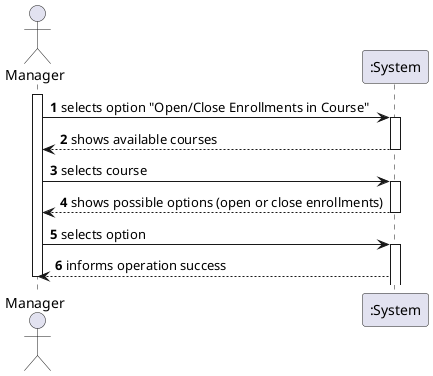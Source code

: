 @startuml
autonumber
actor "Manager" as MG

activate MG
MG -> ":System" : selects option "Open/Close Enrollments in Course"
activate ":System"
":System" --> MG : shows available courses
deactivate ":System"
MG -> ":System" : selects course
activate ":System"
":System"--> MG : shows possible options (open or close enrollments)
deactivate ":System"
MG -> ":System": selects option
activate ":System"
":System"--> MG : informs operation success
deactivate MG

@enduml